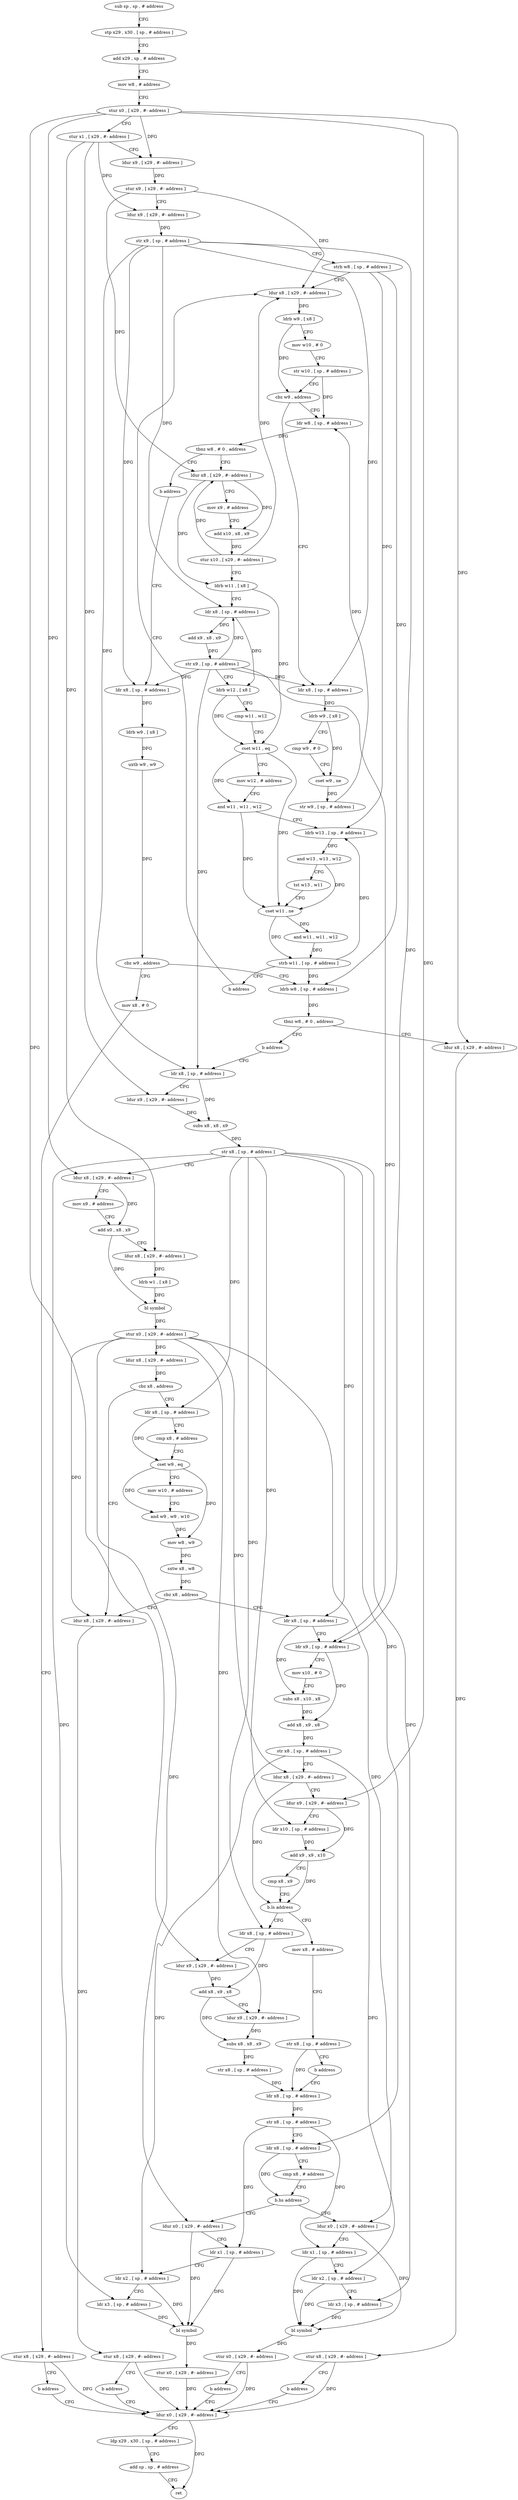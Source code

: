 digraph "func" {
"4235516" [label = "sub sp , sp , # address" ]
"4235520" [label = "stp x29 , x30 , [ sp , # address ]" ]
"4235524" [label = "add x29 , sp , # address" ]
"4235528" [label = "mov w8 , # address" ]
"4235532" [label = "stur x0 , [ x29 , #- address ]" ]
"4235536" [label = "stur x1 , [ x29 , #- address ]" ]
"4235540" [label = "ldur x9 , [ x29 , #- address ]" ]
"4235544" [label = "stur x9 , [ x29 , #- address ]" ]
"4235548" [label = "ldur x9 , [ x29 , #- address ]" ]
"4235552" [label = "str x9 , [ sp , # address ]" ]
"4235556" [label = "strb w8 , [ sp , # address ]" ]
"4235560" [label = "ldur x8 , [ x29 , #- address ]" ]
"4235600" [label = "ldr w8 , [ sp , # address ]" ]
"4235604" [label = "tbnz w8 , # 0 , address" ]
"4235612" [label = "ldur x8 , [ x29 , #- address ]" ]
"4235608" [label = "b address" ]
"4235580" [label = "ldr x8 , [ sp , # address ]" ]
"4235584" [label = "ldrb w9 , [ x8 ]" ]
"4235588" [label = "cmp w9 , # 0" ]
"4235592" [label = "cset w9 , ne" ]
"4235596" [label = "str w9 , [ sp , # address ]" ]
"4235616" [label = "mov x9 , # address" ]
"4235620" [label = "add x10 , x8 , x9" ]
"4235624" [label = "stur x10 , [ x29 , #- address ]" ]
"4235628" [label = "ldrb w11 , [ x8 ]" ]
"4235632" [label = "ldr x8 , [ sp , # address ]" ]
"4235636" [label = "add x9 , x8 , x9" ]
"4235640" [label = "str x9 , [ sp , # address ]" ]
"4235644" [label = "ldrb w12 , [ x8 ]" ]
"4235648" [label = "cmp w11 , w12" ]
"4235652" [label = "cset w11 , eq" ]
"4235656" [label = "mov w12 , # address" ]
"4235660" [label = "and w11 , w11 , w12" ]
"4235664" [label = "ldrb w13 , [ sp , # address ]" ]
"4235668" [label = "and w13 , w13 , w12" ]
"4235672" [label = "tst w13 , w11" ]
"4235676" [label = "cset w11 , ne" ]
"4235680" [label = "and w11 , w11 , w12" ]
"4235684" [label = "strb w11 , [ sp , # address ]" ]
"4235688" [label = "b address" ]
"4235692" [label = "ldr x8 , [ sp , # address ]" ]
"4235564" [label = "ldrb w9 , [ x8 ]" ]
"4235568" [label = "mov w10 , # 0" ]
"4235572" [label = "str w10 , [ sp , # address ]" ]
"4235576" [label = "cbz w9 , address" ]
"4235696" [label = "ldrb w9 , [ x8 ]" ]
"4235700" [label = "uxtb w9 , w9" ]
"4235704" [label = "cbz w9 , address" ]
"4235720" [label = "ldrb w8 , [ sp , # address ]" ]
"4235708" [label = "mov x8 , # 0" ]
"4235724" [label = "tbnz w8 , # 0 , address" ]
"4235732" [label = "ldur x8 , [ x29 , #- address ]" ]
"4235728" [label = "b address" ]
"4235712" [label = "stur x8 , [ x29 , #- address ]" ]
"4235716" [label = "b address" ]
"4235996" [label = "ldur x0 , [ x29 , #- address ]" ]
"4235736" [label = "stur x8 , [ x29 , #- address ]" ]
"4235740" [label = "b address" ]
"4235744" [label = "ldr x8 , [ sp , # address ]" ]
"4236000" [label = "ldp x29 , x30 , [ sp , # address ]" ]
"4236004" [label = "add sp , sp , # address" ]
"4236008" [label = "ret" ]
"4235748" [label = "ldur x9 , [ x29 , #- address ]" ]
"4235752" [label = "subs x8 , x8 , x9" ]
"4235756" [label = "str x8 , [ sp , # address ]" ]
"4235760" [label = "ldur x8 , [ x29 , #- address ]" ]
"4235764" [label = "mov x9 , # address" ]
"4235768" [label = "add x0 , x8 , x9" ]
"4235772" [label = "ldur x8 , [ x29 , #- address ]" ]
"4235776" [label = "ldrb w1 , [ x8 ]" ]
"4235780" [label = "bl symbol" ]
"4235784" [label = "stur x0 , [ x29 , #- address ]" ]
"4235788" [label = "ldur x8 , [ x29 , #- address ]" ]
"4235792" [label = "cbz x8 , address" ]
"4235828" [label = "ldur x8 , [ x29 , #- address ]" ]
"4235796" [label = "ldr x8 , [ sp , # address ]" ]
"4235832" [label = "stur x8 , [ x29 , #- address ]" ]
"4235836" [label = "b address" ]
"4235800" [label = "cmp x8 , # address" ]
"4235804" [label = "cset w9 , eq" ]
"4235808" [label = "mov w10 , # address" ]
"4235812" [label = "and w9 , w9 , w10" ]
"4235816" [label = "mov w8 , w9" ]
"4235820" [label = "sxtw x8 , w8" ]
"4235824" [label = "cbz x8 , address" ]
"4235840" [label = "ldr x8 , [ sp , # address ]" ]
"4235844" [label = "ldr x9 , [ sp , # address ]" ]
"4235848" [label = "mov x10 , # 0" ]
"4235852" [label = "subs x8 , x10 , x8" ]
"4235856" [label = "add x8 , x9 , x8" ]
"4235860" [label = "str x8 , [ sp , # address ]" ]
"4235864" [label = "ldur x8 , [ x29 , #- address ]" ]
"4235868" [label = "ldur x9 , [ x29 , #- address ]" ]
"4235872" [label = "ldr x10 , [ sp , # address ]" ]
"4235876" [label = "add x9 , x9 , x10" ]
"4235880" [label = "cmp x8 , x9" ]
"4235884" [label = "b.ls address" ]
"4235900" [label = "ldr x8 , [ sp , # address ]" ]
"4235888" [label = "mov x8 , # address" ]
"4235904" [label = "ldur x9 , [ x29 , #- address ]" ]
"4235908" [label = "add x8 , x9 , x8" ]
"4235912" [label = "ldur x9 , [ x29 , #- address ]" ]
"4235916" [label = "subs x8 , x8 , x9" ]
"4235920" [label = "str x8 , [ sp , # address ]" ]
"4235924" [label = "ldr x8 , [ sp , # address ]" ]
"4235892" [label = "str x8 , [ sp , # address ]" ]
"4235896" [label = "b address" ]
"4235972" [label = "ldur x0 , [ x29 , #- address ]" ]
"4235976" [label = "ldr x1 , [ sp , # address ]" ]
"4235980" [label = "ldr x2 , [ sp , # address ]" ]
"4235984" [label = "ldr x3 , [ sp , # address ]" ]
"4235988" [label = "bl symbol" ]
"4235992" [label = "stur x0 , [ x29 , #- address ]" ]
"4235944" [label = "ldur x0 , [ x29 , #- address ]" ]
"4235948" [label = "ldr x1 , [ sp , # address ]" ]
"4235952" [label = "ldr x2 , [ sp , # address ]" ]
"4235956" [label = "ldr x3 , [ sp , # address ]" ]
"4235960" [label = "bl symbol" ]
"4235964" [label = "stur x0 , [ x29 , #- address ]" ]
"4235968" [label = "b address" ]
"4235928" [label = "str x8 , [ sp , # address ]" ]
"4235932" [label = "ldr x8 , [ sp , # address ]" ]
"4235936" [label = "cmp x8 , # address" ]
"4235940" [label = "b.hs address" ]
"4235516" -> "4235520" [ label = "CFG" ]
"4235520" -> "4235524" [ label = "CFG" ]
"4235524" -> "4235528" [ label = "CFG" ]
"4235528" -> "4235532" [ label = "CFG" ]
"4235532" -> "4235536" [ label = "CFG" ]
"4235532" -> "4235540" [ label = "DFG" ]
"4235532" -> "4235732" [ label = "DFG" ]
"4235532" -> "4235760" [ label = "DFG" ]
"4235532" -> "4235868" [ label = "DFG" ]
"4235532" -> "4235904" [ label = "DFG" ]
"4235536" -> "4235540" [ label = "CFG" ]
"4235536" -> "4235548" [ label = "DFG" ]
"4235536" -> "4235748" [ label = "DFG" ]
"4235536" -> "4235772" [ label = "DFG" ]
"4235540" -> "4235544" [ label = "DFG" ]
"4235544" -> "4235548" [ label = "CFG" ]
"4235544" -> "4235560" [ label = "DFG" ]
"4235544" -> "4235612" [ label = "DFG" ]
"4235548" -> "4235552" [ label = "DFG" ]
"4235552" -> "4235556" [ label = "CFG" ]
"4235552" -> "4235580" [ label = "DFG" ]
"4235552" -> "4235632" [ label = "DFG" ]
"4235552" -> "4235692" [ label = "DFG" ]
"4235552" -> "4235744" [ label = "DFG" ]
"4235552" -> "4235844" [ label = "DFG" ]
"4235556" -> "4235560" [ label = "CFG" ]
"4235556" -> "4235664" [ label = "DFG" ]
"4235556" -> "4235720" [ label = "DFG" ]
"4235560" -> "4235564" [ label = "DFG" ]
"4235600" -> "4235604" [ label = "DFG" ]
"4235604" -> "4235612" [ label = "CFG" ]
"4235604" -> "4235608" [ label = "CFG" ]
"4235612" -> "4235616" [ label = "CFG" ]
"4235612" -> "4235620" [ label = "DFG" ]
"4235612" -> "4235628" [ label = "DFG" ]
"4235608" -> "4235692" [ label = "CFG" ]
"4235580" -> "4235584" [ label = "DFG" ]
"4235584" -> "4235588" [ label = "CFG" ]
"4235584" -> "4235592" [ label = "DFG" ]
"4235588" -> "4235592" [ label = "CFG" ]
"4235592" -> "4235596" [ label = "DFG" ]
"4235596" -> "4235600" [ label = "DFG" ]
"4235616" -> "4235620" [ label = "CFG" ]
"4235620" -> "4235624" [ label = "DFG" ]
"4235624" -> "4235628" [ label = "CFG" ]
"4235624" -> "4235560" [ label = "DFG" ]
"4235624" -> "4235612" [ label = "DFG" ]
"4235628" -> "4235632" [ label = "CFG" ]
"4235628" -> "4235652" [ label = "DFG" ]
"4235632" -> "4235636" [ label = "DFG" ]
"4235632" -> "4235644" [ label = "DFG" ]
"4235636" -> "4235640" [ label = "DFG" ]
"4235640" -> "4235644" [ label = "CFG" ]
"4235640" -> "4235580" [ label = "DFG" ]
"4235640" -> "4235632" [ label = "DFG" ]
"4235640" -> "4235692" [ label = "DFG" ]
"4235640" -> "4235744" [ label = "DFG" ]
"4235640" -> "4235844" [ label = "DFG" ]
"4235644" -> "4235648" [ label = "CFG" ]
"4235644" -> "4235652" [ label = "DFG" ]
"4235648" -> "4235652" [ label = "CFG" ]
"4235652" -> "4235656" [ label = "CFG" ]
"4235652" -> "4235660" [ label = "DFG" ]
"4235652" -> "4235676" [ label = "DFG" ]
"4235656" -> "4235660" [ label = "CFG" ]
"4235660" -> "4235664" [ label = "CFG" ]
"4235660" -> "4235676" [ label = "DFG" ]
"4235664" -> "4235668" [ label = "DFG" ]
"4235668" -> "4235672" [ label = "CFG" ]
"4235668" -> "4235676" [ label = "DFG" ]
"4235672" -> "4235676" [ label = "CFG" ]
"4235676" -> "4235680" [ label = "DFG" ]
"4235676" -> "4235684" [ label = "DFG" ]
"4235680" -> "4235684" [ label = "DFG" ]
"4235684" -> "4235688" [ label = "CFG" ]
"4235684" -> "4235664" [ label = "DFG" ]
"4235684" -> "4235720" [ label = "DFG" ]
"4235688" -> "4235560" [ label = "CFG" ]
"4235692" -> "4235696" [ label = "DFG" ]
"4235564" -> "4235568" [ label = "CFG" ]
"4235564" -> "4235576" [ label = "DFG" ]
"4235568" -> "4235572" [ label = "CFG" ]
"4235572" -> "4235576" [ label = "CFG" ]
"4235572" -> "4235600" [ label = "DFG" ]
"4235576" -> "4235600" [ label = "CFG" ]
"4235576" -> "4235580" [ label = "CFG" ]
"4235696" -> "4235700" [ label = "DFG" ]
"4235700" -> "4235704" [ label = "DFG" ]
"4235704" -> "4235720" [ label = "CFG" ]
"4235704" -> "4235708" [ label = "CFG" ]
"4235720" -> "4235724" [ label = "DFG" ]
"4235708" -> "4235712" [ label = "CFG" ]
"4235724" -> "4235732" [ label = "CFG" ]
"4235724" -> "4235728" [ label = "CFG" ]
"4235732" -> "4235736" [ label = "DFG" ]
"4235728" -> "4235744" [ label = "CFG" ]
"4235712" -> "4235716" [ label = "CFG" ]
"4235712" -> "4235996" [ label = "DFG" ]
"4235716" -> "4235996" [ label = "CFG" ]
"4235996" -> "4236000" [ label = "CFG" ]
"4235996" -> "4236008" [ label = "DFG" ]
"4235736" -> "4235740" [ label = "CFG" ]
"4235736" -> "4235996" [ label = "DFG" ]
"4235740" -> "4235996" [ label = "CFG" ]
"4235744" -> "4235748" [ label = "CFG" ]
"4235744" -> "4235752" [ label = "DFG" ]
"4236000" -> "4236004" [ label = "CFG" ]
"4236004" -> "4236008" [ label = "CFG" ]
"4235748" -> "4235752" [ label = "DFG" ]
"4235752" -> "4235756" [ label = "DFG" ]
"4235756" -> "4235760" [ label = "CFG" ]
"4235756" -> "4235796" [ label = "DFG" ]
"4235756" -> "4235840" [ label = "DFG" ]
"4235756" -> "4235872" [ label = "DFG" ]
"4235756" -> "4235900" [ label = "DFG" ]
"4235756" -> "4235932" [ label = "DFG" ]
"4235756" -> "4235984" [ label = "DFG" ]
"4235756" -> "4235956" [ label = "DFG" ]
"4235760" -> "4235764" [ label = "CFG" ]
"4235760" -> "4235768" [ label = "DFG" ]
"4235764" -> "4235768" [ label = "CFG" ]
"4235768" -> "4235772" [ label = "CFG" ]
"4235768" -> "4235780" [ label = "DFG" ]
"4235772" -> "4235776" [ label = "DFG" ]
"4235776" -> "4235780" [ label = "DFG" ]
"4235780" -> "4235784" [ label = "DFG" ]
"4235784" -> "4235788" [ label = "DFG" ]
"4235784" -> "4235828" [ label = "DFG" ]
"4235784" -> "4235864" [ label = "DFG" ]
"4235784" -> "4235912" [ label = "DFG" ]
"4235784" -> "4235972" [ label = "DFG" ]
"4235784" -> "4235944" [ label = "DFG" ]
"4235788" -> "4235792" [ label = "DFG" ]
"4235792" -> "4235828" [ label = "CFG" ]
"4235792" -> "4235796" [ label = "CFG" ]
"4235828" -> "4235832" [ label = "DFG" ]
"4235796" -> "4235800" [ label = "CFG" ]
"4235796" -> "4235804" [ label = "DFG" ]
"4235832" -> "4235836" [ label = "CFG" ]
"4235832" -> "4235996" [ label = "DFG" ]
"4235836" -> "4235996" [ label = "CFG" ]
"4235800" -> "4235804" [ label = "CFG" ]
"4235804" -> "4235808" [ label = "CFG" ]
"4235804" -> "4235812" [ label = "DFG" ]
"4235804" -> "4235816" [ label = "DFG" ]
"4235808" -> "4235812" [ label = "CFG" ]
"4235812" -> "4235816" [ label = "DFG" ]
"4235816" -> "4235820" [ label = "DFG" ]
"4235820" -> "4235824" [ label = "DFG" ]
"4235824" -> "4235840" [ label = "CFG" ]
"4235824" -> "4235828" [ label = "CFG" ]
"4235840" -> "4235844" [ label = "CFG" ]
"4235840" -> "4235852" [ label = "DFG" ]
"4235844" -> "4235848" [ label = "CFG" ]
"4235844" -> "4235856" [ label = "DFG" ]
"4235848" -> "4235852" [ label = "CFG" ]
"4235852" -> "4235856" [ label = "DFG" ]
"4235856" -> "4235860" [ label = "DFG" ]
"4235860" -> "4235864" [ label = "CFG" ]
"4235860" -> "4235980" [ label = "DFG" ]
"4235860" -> "4235952" [ label = "DFG" ]
"4235864" -> "4235868" [ label = "CFG" ]
"4235864" -> "4235884" [ label = "DFG" ]
"4235868" -> "4235872" [ label = "CFG" ]
"4235868" -> "4235876" [ label = "DFG" ]
"4235872" -> "4235876" [ label = "DFG" ]
"4235876" -> "4235880" [ label = "CFG" ]
"4235876" -> "4235884" [ label = "DFG" ]
"4235880" -> "4235884" [ label = "CFG" ]
"4235884" -> "4235900" [ label = "CFG" ]
"4235884" -> "4235888" [ label = "CFG" ]
"4235900" -> "4235904" [ label = "CFG" ]
"4235900" -> "4235908" [ label = "DFG" ]
"4235888" -> "4235892" [ label = "CFG" ]
"4235904" -> "4235908" [ label = "DFG" ]
"4235908" -> "4235912" [ label = "CFG" ]
"4235908" -> "4235916" [ label = "DFG" ]
"4235912" -> "4235916" [ label = "DFG" ]
"4235916" -> "4235920" [ label = "DFG" ]
"4235920" -> "4235924" [ label = "DFG" ]
"4235924" -> "4235928" [ label = "DFG" ]
"4235892" -> "4235896" [ label = "CFG" ]
"4235892" -> "4235924" [ label = "DFG" ]
"4235896" -> "4235924" [ label = "CFG" ]
"4235972" -> "4235976" [ label = "CFG" ]
"4235972" -> "4235988" [ label = "DFG" ]
"4235976" -> "4235980" [ label = "CFG" ]
"4235976" -> "4235988" [ label = "DFG" ]
"4235980" -> "4235984" [ label = "CFG" ]
"4235980" -> "4235988" [ label = "DFG" ]
"4235984" -> "4235988" [ label = "DFG" ]
"4235988" -> "4235992" [ label = "DFG" ]
"4235992" -> "4235996" [ label = "DFG" ]
"4235944" -> "4235948" [ label = "CFG" ]
"4235944" -> "4235960" [ label = "DFG" ]
"4235948" -> "4235952" [ label = "CFG" ]
"4235948" -> "4235960" [ label = "DFG" ]
"4235952" -> "4235956" [ label = "CFG" ]
"4235952" -> "4235960" [ label = "DFG" ]
"4235956" -> "4235960" [ label = "DFG" ]
"4235960" -> "4235964" [ label = "DFG" ]
"4235964" -> "4235968" [ label = "CFG" ]
"4235964" -> "4235996" [ label = "DFG" ]
"4235968" -> "4235996" [ label = "CFG" ]
"4235928" -> "4235932" [ label = "CFG" ]
"4235928" -> "4235976" [ label = "DFG" ]
"4235928" -> "4235948" [ label = "DFG" ]
"4235932" -> "4235936" [ label = "CFG" ]
"4235932" -> "4235940" [ label = "DFG" ]
"4235936" -> "4235940" [ label = "CFG" ]
"4235940" -> "4235972" [ label = "CFG" ]
"4235940" -> "4235944" [ label = "CFG" ]
}
